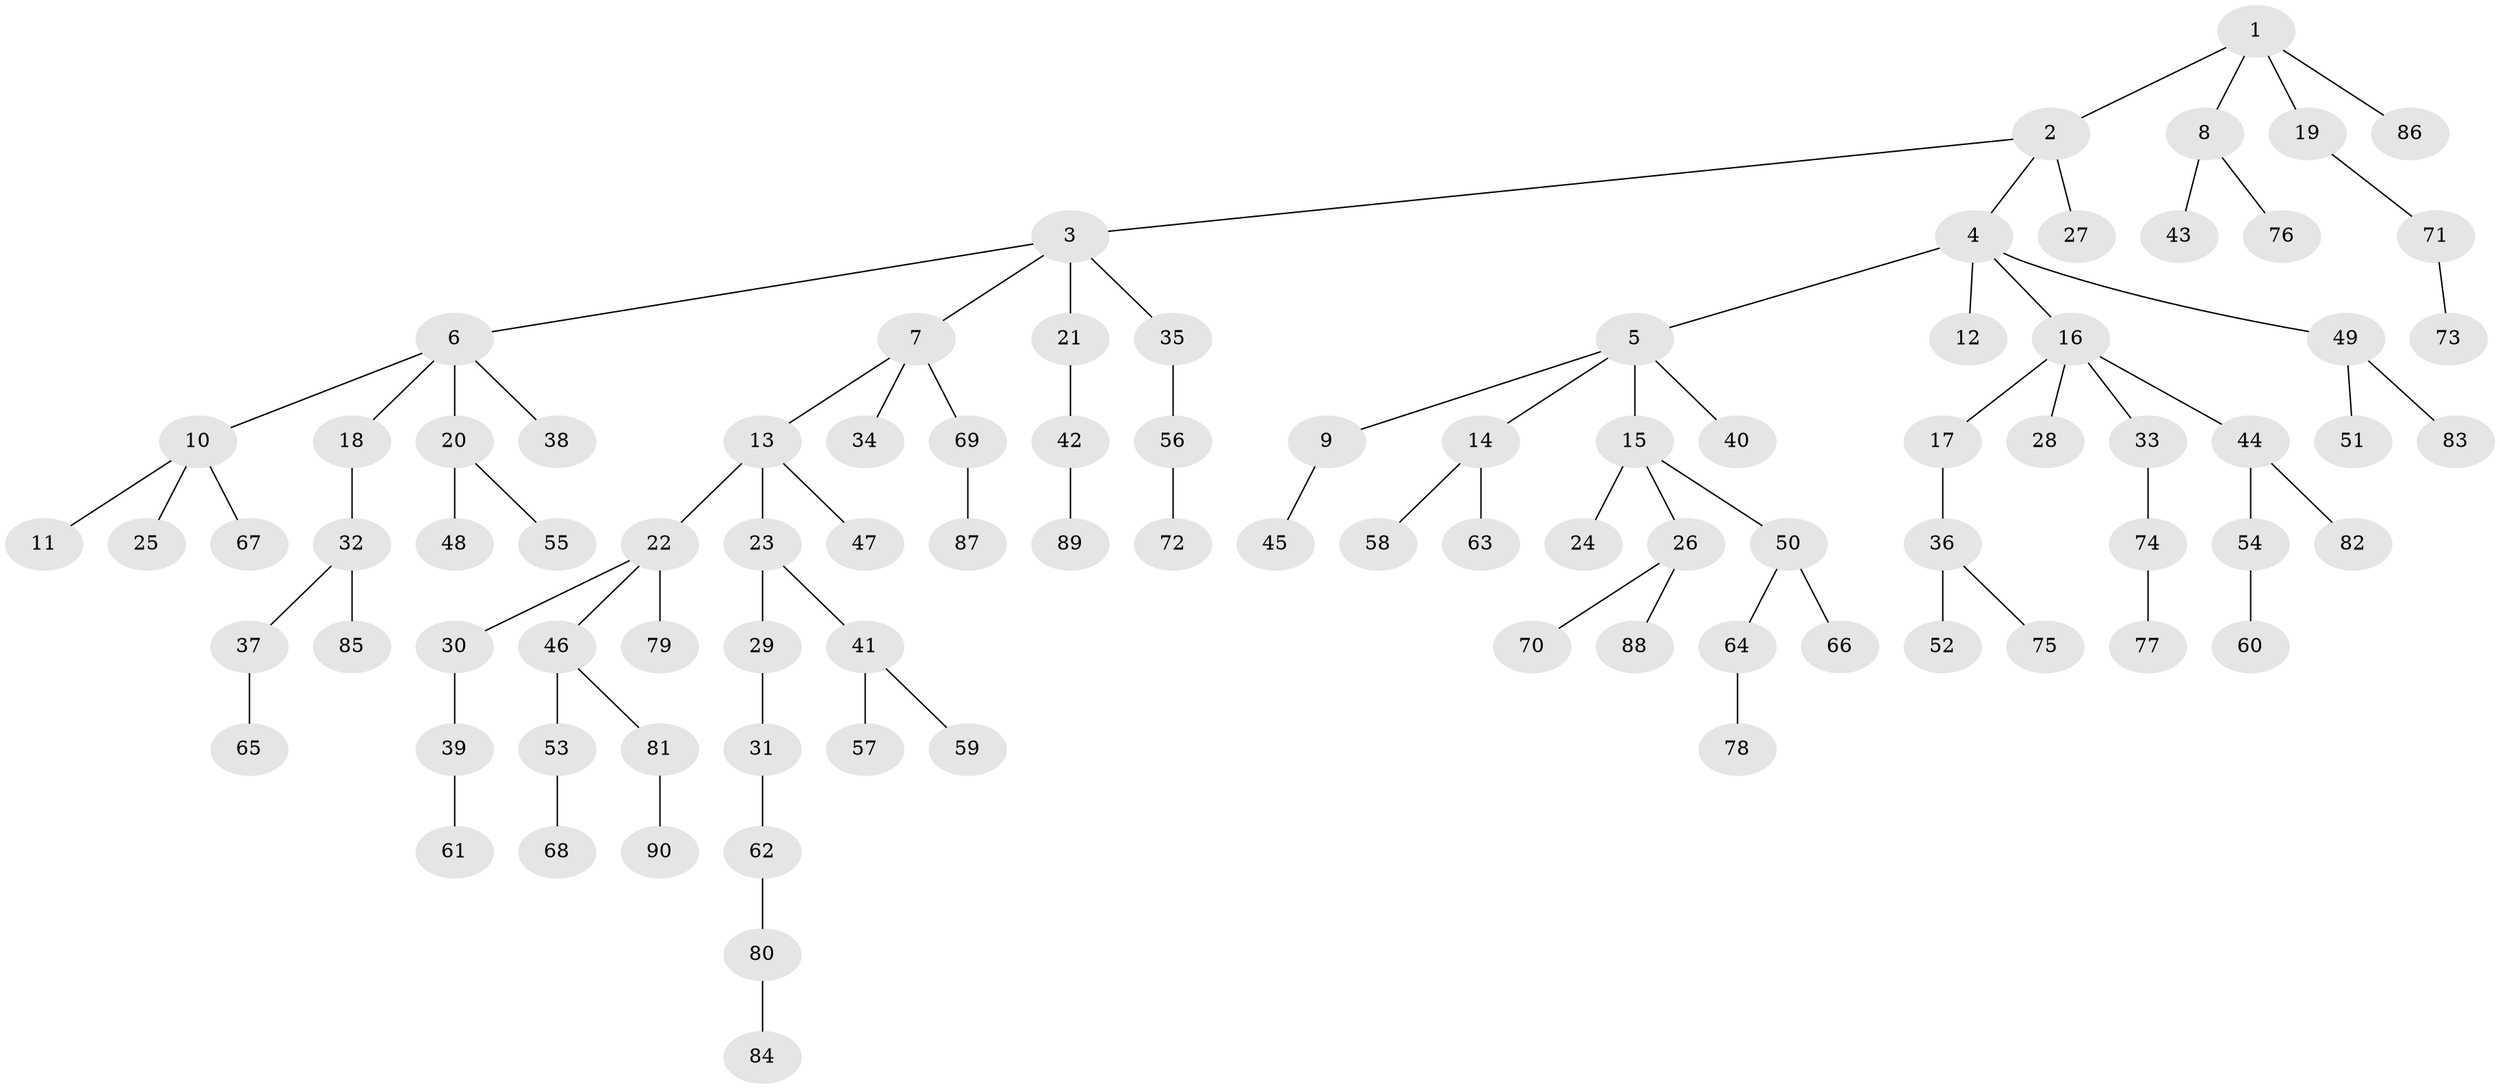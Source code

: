 // Generated by graph-tools (version 1.1) at 2025/50/03/09/25 03:50:24]
// undirected, 90 vertices, 89 edges
graph export_dot {
graph [start="1"]
  node [color=gray90,style=filled];
  1;
  2;
  3;
  4;
  5;
  6;
  7;
  8;
  9;
  10;
  11;
  12;
  13;
  14;
  15;
  16;
  17;
  18;
  19;
  20;
  21;
  22;
  23;
  24;
  25;
  26;
  27;
  28;
  29;
  30;
  31;
  32;
  33;
  34;
  35;
  36;
  37;
  38;
  39;
  40;
  41;
  42;
  43;
  44;
  45;
  46;
  47;
  48;
  49;
  50;
  51;
  52;
  53;
  54;
  55;
  56;
  57;
  58;
  59;
  60;
  61;
  62;
  63;
  64;
  65;
  66;
  67;
  68;
  69;
  70;
  71;
  72;
  73;
  74;
  75;
  76;
  77;
  78;
  79;
  80;
  81;
  82;
  83;
  84;
  85;
  86;
  87;
  88;
  89;
  90;
  1 -- 2;
  1 -- 8;
  1 -- 19;
  1 -- 86;
  2 -- 3;
  2 -- 4;
  2 -- 27;
  3 -- 6;
  3 -- 7;
  3 -- 21;
  3 -- 35;
  4 -- 5;
  4 -- 12;
  4 -- 16;
  4 -- 49;
  5 -- 9;
  5 -- 14;
  5 -- 15;
  5 -- 40;
  6 -- 10;
  6 -- 18;
  6 -- 20;
  6 -- 38;
  7 -- 13;
  7 -- 34;
  7 -- 69;
  8 -- 43;
  8 -- 76;
  9 -- 45;
  10 -- 11;
  10 -- 25;
  10 -- 67;
  13 -- 22;
  13 -- 23;
  13 -- 47;
  14 -- 58;
  14 -- 63;
  15 -- 24;
  15 -- 26;
  15 -- 50;
  16 -- 17;
  16 -- 28;
  16 -- 33;
  16 -- 44;
  17 -- 36;
  18 -- 32;
  19 -- 71;
  20 -- 48;
  20 -- 55;
  21 -- 42;
  22 -- 30;
  22 -- 46;
  22 -- 79;
  23 -- 29;
  23 -- 41;
  26 -- 70;
  26 -- 88;
  29 -- 31;
  30 -- 39;
  31 -- 62;
  32 -- 37;
  32 -- 85;
  33 -- 74;
  35 -- 56;
  36 -- 52;
  36 -- 75;
  37 -- 65;
  39 -- 61;
  41 -- 57;
  41 -- 59;
  42 -- 89;
  44 -- 54;
  44 -- 82;
  46 -- 53;
  46 -- 81;
  49 -- 51;
  49 -- 83;
  50 -- 64;
  50 -- 66;
  53 -- 68;
  54 -- 60;
  56 -- 72;
  62 -- 80;
  64 -- 78;
  69 -- 87;
  71 -- 73;
  74 -- 77;
  80 -- 84;
  81 -- 90;
}
